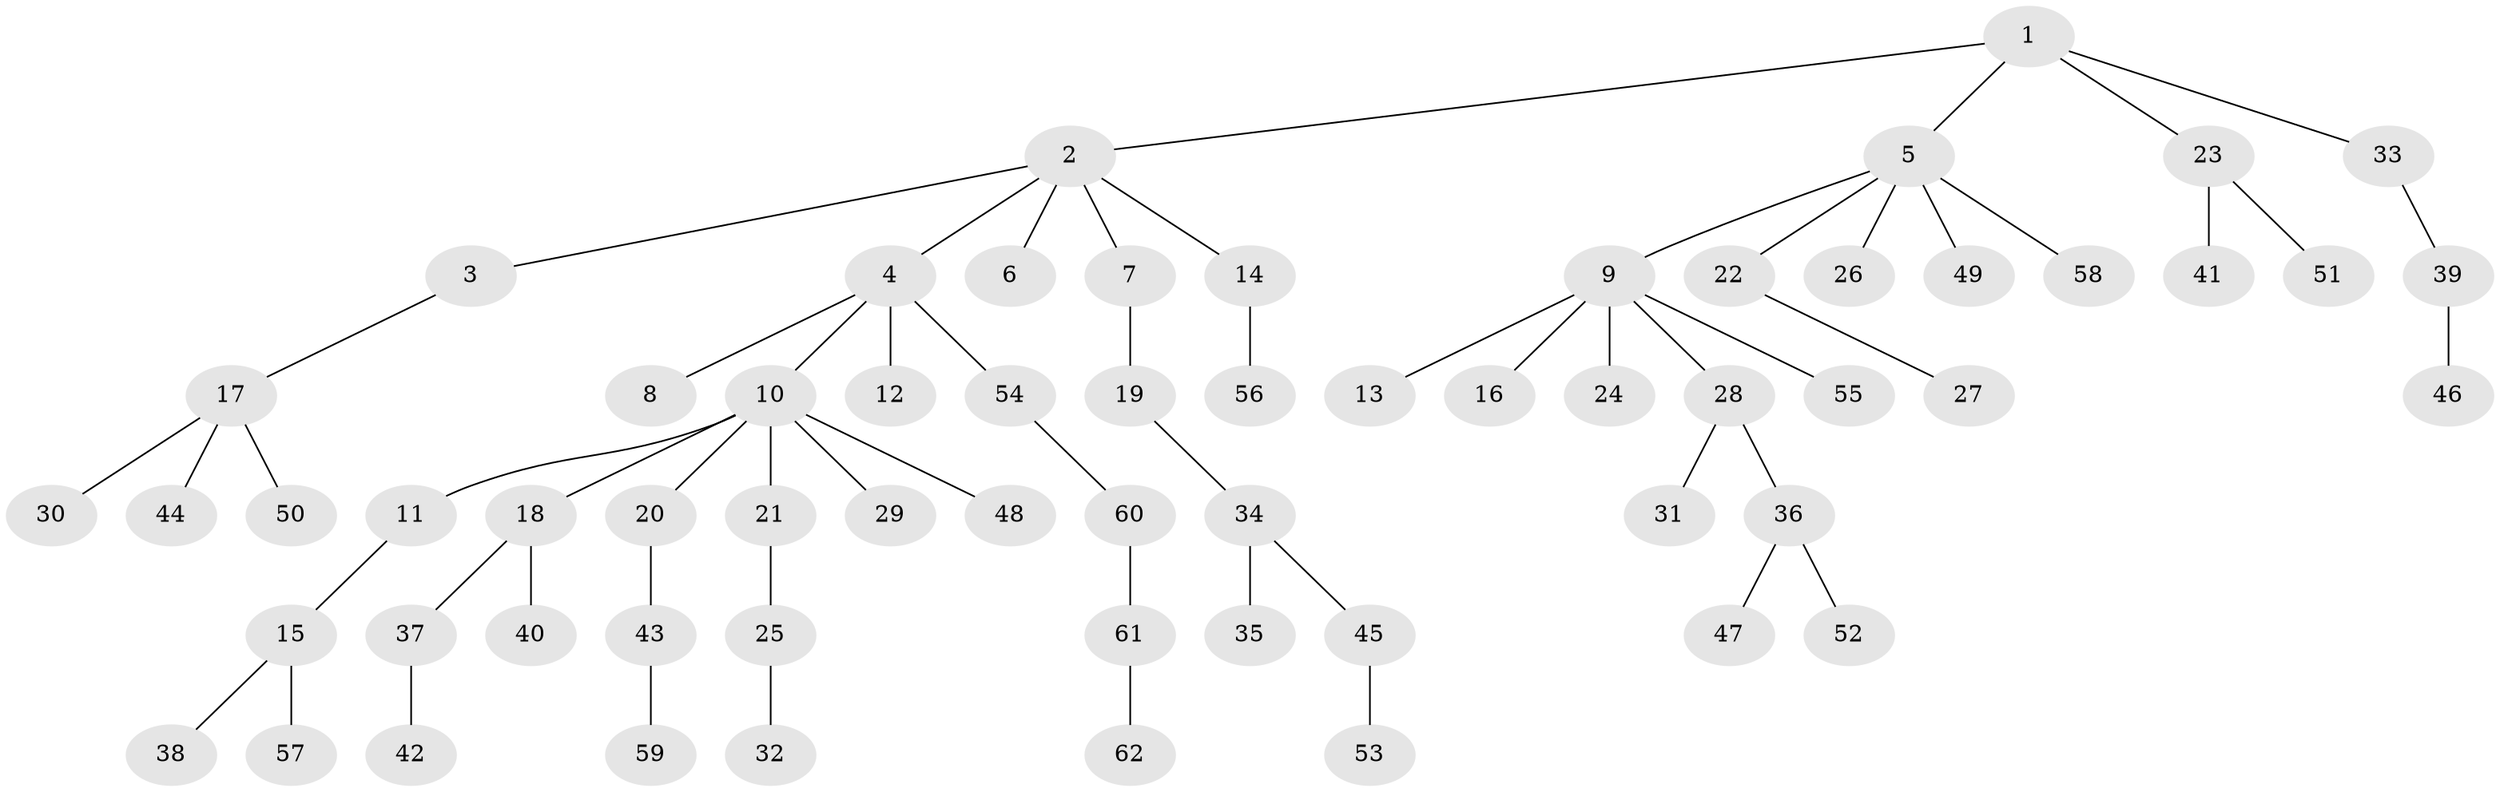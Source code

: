 // Generated by graph-tools (version 1.1) at 2025/36/03/09/25 02:36:56]
// undirected, 62 vertices, 61 edges
graph export_dot {
graph [start="1"]
  node [color=gray90,style=filled];
  1;
  2;
  3;
  4;
  5;
  6;
  7;
  8;
  9;
  10;
  11;
  12;
  13;
  14;
  15;
  16;
  17;
  18;
  19;
  20;
  21;
  22;
  23;
  24;
  25;
  26;
  27;
  28;
  29;
  30;
  31;
  32;
  33;
  34;
  35;
  36;
  37;
  38;
  39;
  40;
  41;
  42;
  43;
  44;
  45;
  46;
  47;
  48;
  49;
  50;
  51;
  52;
  53;
  54;
  55;
  56;
  57;
  58;
  59;
  60;
  61;
  62;
  1 -- 2;
  1 -- 5;
  1 -- 23;
  1 -- 33;
  2 -- 3;
  2 -- 4;
  2 -- 6;
  2 -- 7;
  2 -- 14;
  3 -- 17;
  4 -- 8;
  4 -- 10;
  4 -- 12;
  4 -- 54;
  5 -- 9;
  5 -- 22;
  5 -- 26;
  5 -- 49;
  5 -- 58;
  7 -- 19;
  9 -- 13;
  9 -- 16;
  9 -- 24;
  9 -- 28;
  9 -- 55;
  10 -- 11;
  10 -- 18;
  10 -- 20;
  10 -- 21;
  10 -- 29;
  10 -- 48;
  11 -- 15;
  14 -- 56;
  15 -- 38;
  15 -- 57;
  17 -- 30;
  17 -- 44;
  17 -- 50;
  18 -- 37;
  18 -- 40;
  19 -- 34;
  20 -- 43;
  21 -- 25;
  22 -- 27;
  23 -- 41;
  23 -- 51;
  25 -- 32;
  28 -- 31;
  28 -- 36;
  33 -- 39;
  34 -- 35;
  34 -- 45;
  36 -- 47;
  36 -- 52;
  37 -- 42;
  39 -- 46;
  43 -- 59;
  45 -- 53;
  54 -- 60;
  60 -- 61;
  61 -- 62;
}
